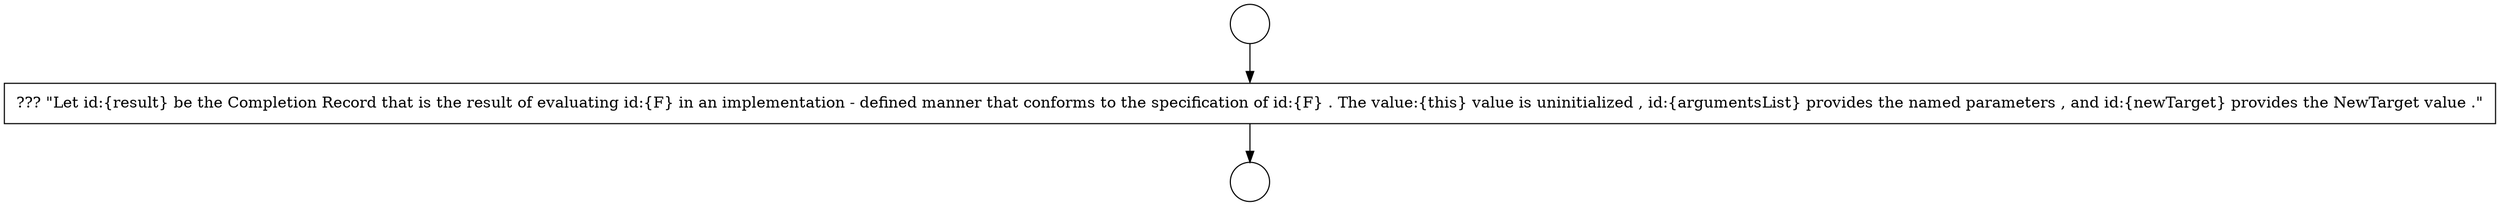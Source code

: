 digraph {
  node2081 [shape=circle label=" " color="black" fillcolor="white" style=filled]
  node2083 [shape=none, margin=0, label=<<font color="black">
    <table border="0" cellborder="1" cellspacing="0" cellpadding="10">
      <tr><td align="left">??? &quot;Let id:{result} be the Completion Record that is the result of evaluating id:{F} in an implementation - defined manner that conforms to the specification of id:{F} . The value:{this} value is uninitialized , id:{argumentsList} provides the named parameters , and id:{newTarget} provides the NewTarget value .&quot;</td></tr>
    </table>
  </font>> color="black" fillcolor="white" style=filled]
  node2082 [shape=circle label=" " color="black" fillcolor="white" style=filled]
  node2081 -> node2083 [ color="black"]
  node2083 -> node2082 [ color="black"]
}
